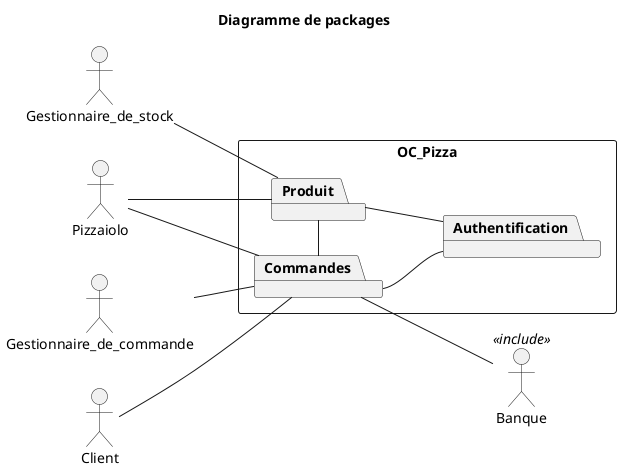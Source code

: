 @startuml 02_packages
title Diagramme de packages


actor Gestionnaire_de_commande as GESTCMD
actor Client as CUSTOMER
actor Gestionnaire_de_stock as GESTSTOCK
actor Pizzaiolo as PZLO
actor Banque <<include>> as BANK

rectangle OC_Pizza{
    left to right direction
    package Commandes
    package Produit
    package Authentification
}

Authentification -- Commandes
Produit -- Authentification
Commandes - Produit

CUSTOMER -- Commandes
GESTCMD -- Commandes
PZLO -- Produit
PZLO -- Commandes
GESTSTOCK -- Produit
Commandes -- BANK


@enduml